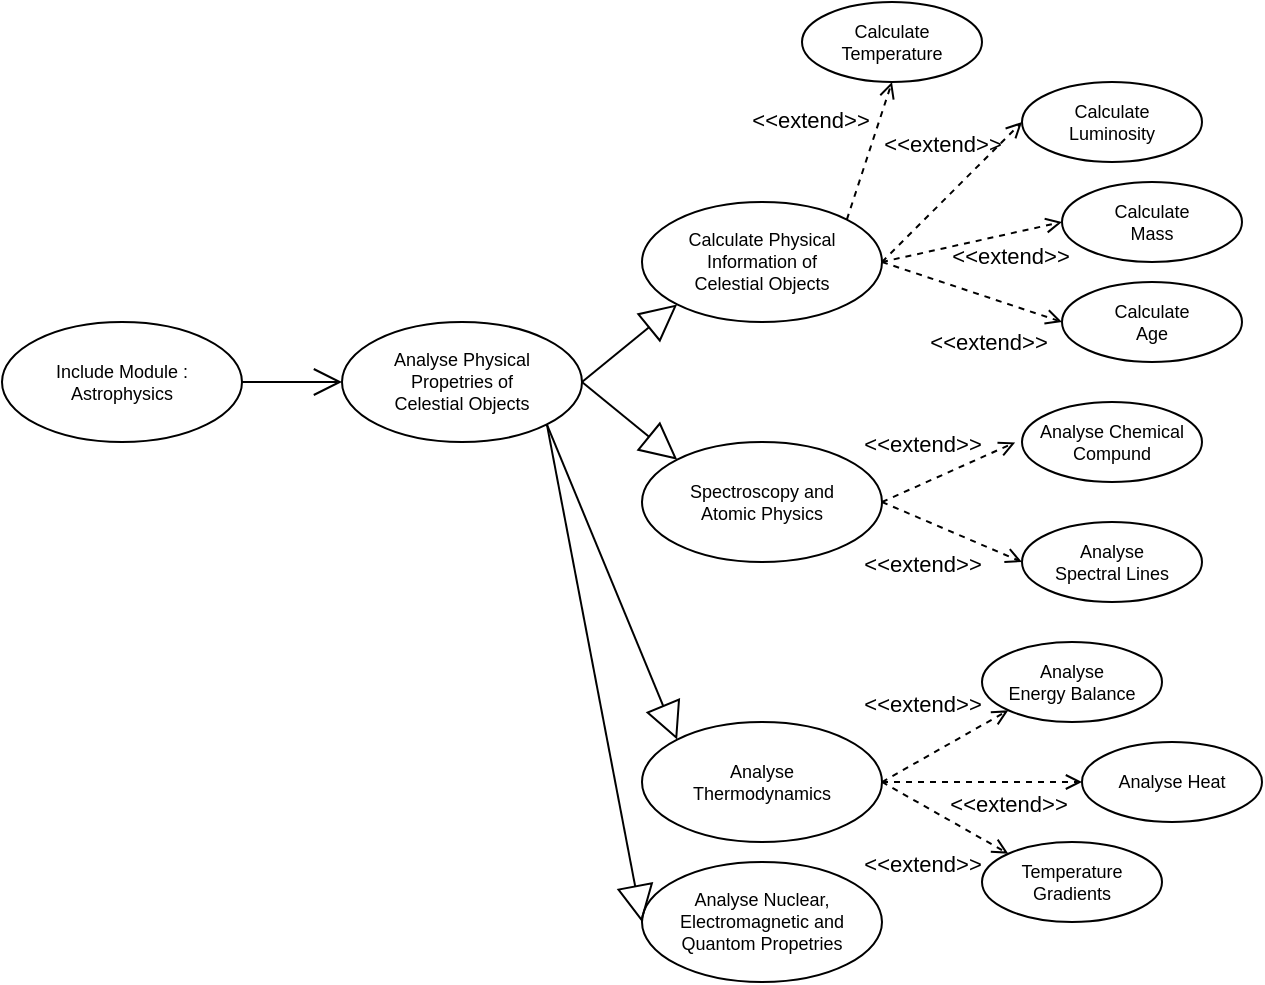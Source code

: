 <mxfile version="24.6.1" type="device">
  <diagram name="Page-1" id="JFPJkxZZSjxiJD6og031">
    <mxGraphModel dx="89" dy="1730" grid="1" gridSize="10" guides="1" tooltips="1" connect="1" arrows="1" fold="1" page="1" pageScale="1" pageWidth="850" pageHeight="1100" math="0" shadow="0">
      <root>
        <mxCell id="0" />
        <mxCell id="1" parent="0" />
        <mxCell id="_TZs-UMcsAIsMrrE9qfW-43" value="Include Module :&lt;div&gt;Astrophysics&lt;/div&gt;" style="ellipse;whiteSpace=wrap;html=1;fontSize=9;" vertex="1" parent="1">
          <mxGeometry x="880" y="40" width="120" height="60" as="geometry" />
        </mxCell>
        <mxCell id="_TZs-UMcsAIsMrrE9qfW-44" value="" style="endArrow=open;endFill=1;endSize=12;html=1;rounded=0;exitX=1;exitY=0.5;exitDx=0;exitDy=0;entryX=0;entryY=0.5;entryDx=0;entryDy=0;" edge="1" parent="1" source="_TZs-UMcsAIsMrrE9qfW-43" target="_TZs-UMcsAIsMrrE9qfW-45">
          <mxGeometry width="160" relative="1" as="geometry">
            <mxPoint x="980" y="40" as="sourcePoint" />
            <mxPoint x="1067.574" y="91.213" as="targetPoint" />
          </mxGeometry>
        </mxCell>
        <mxCell id="_TZs-UMcsAIsMrrE9qfW-45" value="Analyse Physical&lt;div&gt;Propetries of&lt;/div&gt;&lt;div&gt;Celestial Objects&lt;/div&gt;" style="ellipse;whiteSpace=wrap;html=1;fontSize=9;" vertex="1" parent="1">
          <mxGeometry x="1050" y="40" width="120" height="60" as="geometry" />
        </mxCell>
        <mxCell id="_TZs-UMcsAIsMrrE9qfW-46" value="" style="endArrow=block;endSize=16;endFill=0;html=1;rounded=0;exitX=1;exitY=0.5;exitDx=0;exitDy=0;entryX=0;entryY=1;entryDx=0;entryDy=0;" edge="1" parent="1" source="_TZs-UMcsAIsMrrE9qfW-45" target="_TZs-UMcsAIsMrrE9qfW-47">
          <mxGeometry width="160" relative="1" as="geometry">
            <mxPoint x="1210" y="60" as="sourcePoint" />
            <mxPoint x="1213.333" y="24.21" as="targetPoint" />
          </mxGeometry>
        </mxCell>
        <mxCell id="_TZs-UMcsAIsMrrE9qfW-47" value="Calculate Physical&lt;div&gt;Information of&lt;/div&gt;&lt;div&gt;Celestial Objects&lt;/div&gt;" style="ellipse;whiteSpace=wrap;html=1;fontSize=9;" vertex="1" parent="1">
          <mxGeometry x="1200" y="-20" width="120" height="60" as="geometry" />
        </mxCell>
        <mxCell id="_TZs-UMcsAIsMrrE9qfW-48" value="Calculate&lt;div&gt;Temperature&lt;/div&gt;" style="ellipse;whiteSpace=wrap;html=1;fontSize=9;" vertex="1" parent="1">
          <mxGeometry x="1280" y="-120" width="90" height="40" as="geometry" />
        </mxCell>
        <mxCell id="_TZs-UMcsAIsMrrE9qfW-49" value="Calculate&lt;div&gt;Luminosity&lt;/div&gt;" style="ellipse;whiteSpace=wrap;html=1;fontSize=9;" vertex="1" parent="1">
          <mxGeometry x="1390" y="-80" width="90" height="40" as="geometry" />
        </mxCell>
        <mxCell id="_TZs-UMcsAIsMrrE9qfW-50" value="Calculate&lt;div&gt;Mass&lt;/div&gt;" style="ellipse;whiteSpace=wrap;html=1;fontSize=9;" vertex="1" parent="1">
          <mxGeometry x="1410" y="-30" width="90" height="40" as="geometry" />
        </mxCell>
        <mxCell id="_TZs-UMcsAIsMrrE9qfW-51" value="Calculate&lt;div&gt;Age&lt;/div&gt;" style="ellipse;whiteSpace=wrap;html=1;fontSize=9;" vertex="1" parent="1">
          <mxGeometry x="1410" y="20" width="90" height="40" as="geometry" />
        </mxCell>
        <mxCell id="_TZs-UMcsAIsMrrE9qfW-52" value="Analyse Chemical&lt;div&gt;Compund&lt;/div&gt;" style="ellipse;whiteSpace=wrap;html=1;fontSize=9;" vertex="1" parent="1">
          <mxGeometry x="1390" y="80" width="90" height="40" as="geometry" />
        </mxCell>
        <mxCell id="_TZs-UMcsAIsMrrE9qfW-53" value="&amp;lt;&amp;lt;extend&amp;gt;&amp;gt;" style="html=1;verticalAlign=bottom;labelBackgroundColor=none;endArrow=open;endFill=0;dashed=1;rounded=0;exitX=1;exitY=0;exitDx=0;exitDy=0;entryX=0.5;entryY=1;entryDx=0;entryDy=0;" edge="1" parent="1" source="_TZs-UMcsAIsMrrE9qfW-47" target="_TZs-UMcsAIsMrrE9qfW-48">
          <mxGeometry x="-0.073" y="30" width="160" relative="1" as="geometry">
            <mxPoint x="1310" y="-20" as="sourcePoint" />
            <mxPoint x="1390" y="-20" as="targetPoint" />
            <mxPoint as="offset" />
          </mxGeometry>
        </mxCell>
        <mxCell id="_TZs-UMcsAIsMrrE9qfW-54" value="&amp;lt;&amp;lt;extend&amp;gt;&amp;gt;" style="html=1;verticalAlign=bottom;labelBackgroundColor=none;endArrow=open;endFill=0;dashed=1;rounded=0;exitX=1;exitY=0.5;exitDx=0;exitDy=0;entryX=-0.038;entryY=0.505;entryDx=0;entryDy=0;entryPerimeter=0;" edge="1" parent="1" source="_TZs-UMcsAIsMrrE9qfW-58" target="_TZs-UMcsAIsMrrE9qfW-52">
          <mxGeometry x="-0.276" y="10" width="160" relative="1" as="geometry">
            <mxPoint x="1312" y="-51" as="sourcePoint" />
            <mxPoint x="1373" y="-106" as="targetPoint" />
            <mxPoint as="offset" />
          </mxGeometry>
        </mxCell>
        <mxCell id="_TZs-UMcsAIsMrrE9qfW-55" value="&amp;lt;&amp;lt;extend&amp;gt;&amp;gt;" style="html=1;verticalAlign=bottom;labelBackgroundColor=none;endArrow=open;endFill=0;dashed=1;rounded=0;exitX=1;exitY=0.5;exitDx=0;exitDy=0;entryX=0;entryY=0.5;entryDx=0;entryDy=0;" edge="1" parent="1" source="_TZs-UMcsAIsMrrE9qfW-47" target="_TZs-UMcsAIsMrrE9qfW-51">
          <mxGeometry x="0.393" y="-30" width="160" relative="1" as="geometry">
            <mxPoint x="1312" y="41" as="sourcePoint" />
            <mxPoint x="1357" y="110" as="targetPoint" />
            <mxPoint as="offset" />
          </mxGeometry>
        </mxCell>
        <mxCell id="_TZs-UMcsAIsMrrE9qfW-56" value="&amp;lt;&amp;lt;extend&amp;gt;&amp;gt;" style="html=1;verticalAlign=bottom;labelBackgroundColor=none;endArrow=open;endFill=0;dashed=1;rounded=0;exitX=1;exitY=0.5;exitDx=0;exitDy=0;entryX=0;entryY=0.5;entryDx=0;entryDy=0;" edge="1" parent="1" source="_TZs-UMcsAIsMrrE9qfW-47" target="_TZs-UMcsAIsMrrE9qfW-49">
          <mxGeometry x="0.143" y="14" width="160" relative="1" as="geometry">
            <mxPoint x="1330" y="20" as="sourcePoint" />
            <mxPoint x="1410" y="70" as="targetPoint" />
            <mxPoint as="offset" />
          </mxGeometry>
        </mxCell>
        <mxCell id="_TZs-UMcsAIsMrrE9qfW-57" value="&amp;lt;&amp;lt;extend&amp;gt;&amp;gt;" style="html=1;verticalAlign=bottom;labelBackgroundColor=none;endArrow=open;endFill=0;dashed=1;rounded=0;exitX=1;exitY=0.5;exitDx=0;exitDy=0;entryX=0;entryY=0.5;entryDx=0;entryDy=0;" edge="1" parent="1" source="_TZs-UMcsAIsMrrE9qfW-47" target="_TZs-UMcsAIsMrrE9qfW-50">
          <mxGeometry x="0.333" y="-20" width="160" relative="1" as="geometry">
            <mxPoint x="1340" y="30" as="sourcePoint" />
            <mxPoint x="1420" y="80" as="targetPoint" />
            <mxPoint as="offset" />
          </mxGeometry>
        </mxCell>
        <mxCell id="_TZs-UMcsAIsMrrE9qfW-58" value="Spectroscopy and&lt;div&gt;Atomic Physics&lt;/div&gt;" style="ellipse;whiteSpace=wrap;html=1;fontSize=9;" vertex="1" parent="1">
          <mxGeometry x="1200" y="100" width="120" height="60" as="geometry" />
        </mxCell>
        <mxCell id="_TZs-UMcsAIsMrrE9qfW-59" value="Analyse&lt;div&gt;Spectral Lines&lt;/div&gt;" style="ellipse;whiteSpace=wrap;html=1;fontSize=9;" vertex="1" parent="1">
          <mxGeometry x="1390" y="140" width="90" height="40" as="geometry" />
        </mxCell>
        <mxCell id="_TZs-UMcsAIsMrrE9qfW-60" value="&amp;lt;&amp;lt;extend&amp;gt;&amp;gt;" style="html=1;verticalAlign=bottom;labelBackgroundColor=none;endArrow=open;endFill=0;dashed=1;rounded=0;exitX=1;exitY=0.5;exitDx=0;exitDy=0;entryX=0;entryY=0.5;entryDx=0;entryDy=0;" edge="1" parent="1" source="_TZs-UMcsAIsMrrE9qfW-58" target="_TZs-UMcsAIsMrrE9qfW-59">
          <mxGeometry x="-0.103" y="-29" width="160" relative="1" as="geometry">
            <mxPoint x="1330" y="140" as="sourcePoint" />
            <mxPoint x="1397" y="110" as="targetPoint" />
            <mxPoint as="offset" />
          </mxGeometry>
        </mxCell>
        <mxCell id="_TZs-UMcsAIsMrrE9qfW-61" value="" style="endArrow=block;endSize=16;endFill=0;html=1;rounded=0;exitX=1;exitY=0.5;exitDx=0;exitDy=0;entryX=0;entryY=0;entryDx=0;entryDy=0;" edge="1" parent="1" source="_TZs-UMcsAIsMrrE9qfW-45" target="_TZs-UMcsAIsMrrE9qfW-58">
          <mxGeometry width="160" relative="1" as="geometry">
            <mxPoint x="1162" y="59" as="sourcePoint" />
            <mxPoint x="1219" y="34" as="targetPoint" />
          </mxGeometry>
        </mxCell>
        <mxCell id="_TZs-UMcsAIsMrrE9qfW-62" value="Analyse&lt;div&gt;Thermodynamics&lt;/div&gt;" style="ellipse;whiteSpace=wrap;html=1;fontSize=9;" vertex="1" parent="1">
          <mxGeometry x="1200" y="240" width="120" height="60" as="geometry" />
        </mxCell>
        <mxCell id="_TZs-UMcsAIsMrrE9qfW-63" value="Analyse Heat" style="ellipse;whiteSpace=wrap;html=1;fontSize=9;" vertex="1" parent="1">
          <mxGeometry x="1420" y="250" width="90" height="40" as="geometry" />
        </mxCell>
        <mxCell id="_TZs-UMcsAIsMrrE9qfW-64" value="&amp;lt;&amp;lt;extend&amp;gt;&amp;gt;" style="html=1;verticalAlign=bottom;labelBackgroundColor=none;endArrow=open;endFill=0;dashed=1;rounded=0;exitX=1;exitY=0.5;exitDx=0;exitDy=0;entryX=0;entryY=0.5;entryDx=0;entryDy=0;" edge="1" parent="1" source="_TZs-UMcsAIsMrrE9qfW-62" target="_TZs-UMcsAIsMrrE9qfW-63">
          <mxGeometry x="0.25" y="-20" width="160" relative="1" as="geometry">
            <mxPoint x="1320" y="270" as="sourcePoint" />
            <mxPoint x="1396" y="290" as="targetPoint" />
            <mxPoint as="offset" />
          </mxGeometry>
        </mxCell>
        <mxCell id="_TZs-UMcsAIsMrrE9qfW-65" value="Analyse&lt;div&gt;Energy Balance&lt;/div&gt;" style="ellipse;whiteSpace=wrap;html=1;fontSize=9;" vertex="1" parent="1">
          <mxGeometry x="1370" y="200" width="90" height="40" as="geometry" />
        </mxCell>
        <mxCell id="_TZs-UMcsAIsMrrE9qfW-66" value="Temperature&lt;div&gt;Gradients&lt;/div&gt;" style="ellipse;whiteSpace=wrap;html=1;fontSize=9;" vertex="1" parent="1">
          <mxGeometry x="1370" y="300" width="90" height="40" as="geometry" />
        </mxCell>
        <mxCell id="_TZs-UMcsAIsMrrE9qfW-67" value="&amp;lt;&amp;lt;extend&amp;gt;&amp;gt;" style="html=1;verticalAlign=bottom;labelBackgroundColor=none;endArrow=open;endFill=0;dashed=1;rounded=0;exitX=1;exitY=0.5;exitDx=0;exitDy=0;entryX=0;entryY=1;entryDx=0;entryDy=0;" edge="1" parent="1" source="_TZs-UMcsAIsMrrE9qfW-62" target="_TZs-UMcsAIsMrrE9qfW-65">
          <mxGeometry x="-0.115" y="16" width="160" relative="1" as="geometry">
            <mxPoint x="1330" y="280" as="sourcePoint" />
            <mxPoint x="1410" y="280" as="targetPoint" />
            <mxPoint as="offset" />
          </mxGeometry>
        </mxCell>
        <mxCell id="_TZs-UMcsAIsMrrE9qfW-68" value="&amp;lt;&amp;lt;extend&amp;gt;&amp;gt;" style="html=1;verticalAlign=bottom;labelBackgroundColor=none;endArrow=open;endFill=0;dashed=1;rounded=0;entryX=0;entryY=0;entryDx=0;entryDy=0;" edge="1" parent="1" target="_TZs-UMcsAIsMrrE9qfW-66">
          <mxGeometry x="0.157" y="-34" width="160" relative="1" as="geometry">
            <mxPoint x="1320" y="270" as="sourcePoint" />
            <mxPoint x="1393" y="244" as="targetPoint" />
            <mxPoint as="offset" />
          </mxGeometry>
        </mxCell>
        <mxCell id="_TZs-UMcsAIsMrrE9qfW-69" value="" style="endArrow=block;endSize=16;endFill=0;html=1;rounded=0;exitX=1;exitY=1;exitDx=0;exitDy=0;entryX=0;entryY=0;entryDx=0;entryDy=0;" edge="1" parent="1" source="_TZs-UMcsAIsMrrE9qfW-45" target="_TZs-UMcsAIsMrrE9qfW-62">
          <mxGeometry width="160" relative="1" as="geometry">
            <mxPoint x="1180" y="80" as="sourcePoint" />
            <mxPoint x="1228" y="119" as="targetPoint" />
          </mxGeometry>
        </mxCell>
        <mxCell id="_TZs-UMcsAIsMrrE9qfW-70" value="Analyse Nuclear,&lt;div&gt;Electromagnetic and&lt;/div&gt;&lt;div&gt;Quantom Propetries&lt;/div&gt;" style="ellipse;whiteSpace=wrap;html=1;fontSize=9;" vertex="1" parent="1">
          <mxGeometry x="1200" y="310" width="120" height="60" as="geometry" />
        </mxCell>
        <mxCell id="_TZs-UMcsAIsMrrE9qfW-71" value="" style="endArrow=block;endSize=16;endFill=0;html=1;rounded=0;exitX=1;exitY=1;exitDx=0;exitDy=0;entryX=0;entryY=0.5;entryDx=0;entryDy=0;" edge="1" parent="1" source="_TZs-UMcsAIsMrrE9qfW-45" target="_TZs-UMcsAIsMrrE9qfW-70">
          <mxGeometry width="160" relative="1" as="geometry">
            <mxPoint x="1160" y="100" as="sourcePoint" />
            <mxPoint x="1207" y="279" as="targetPoint" />
          </mxGeometry>
        </mxCell>
      </root>
    </mxGraphModel>
  </diagram>
</mxfile>

